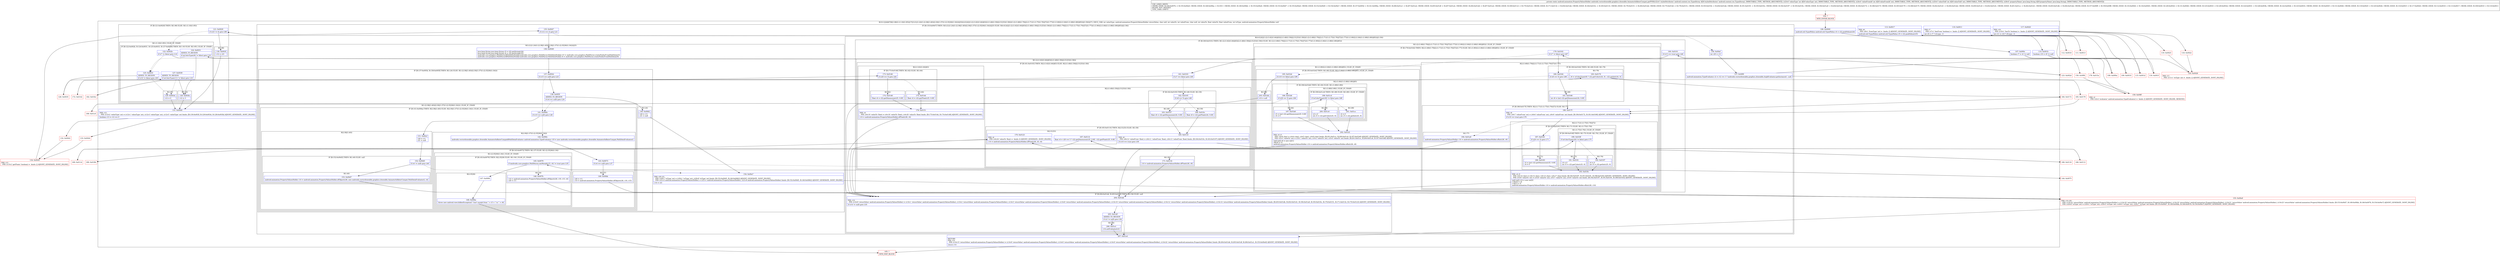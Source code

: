 digraph "CFG forandroidx.vectordrawable.graphics.drawable.AnimatorInflaterCompat.getPVH(Landroid\/content\/res\/TypedArray;IIILjava\/lang\/String;)Landroid\/animation\/PropertyValuesHolder;" {
subgraph cluster_Region_1474568400 {
label = "R(10:1|2|4|6|7|9|(1:96)(1:(1:16)(1:95))|17|(3:21|(1:24)(1:(2:38|(1:40))(2:30|(1:37)(1:(2:35|36)(1:34))))|25)(4:41|42|(1:(2:(1:62)(1:64)|63)(2:(1:48)(1:59)|(2:51|53)(1:58)))(1:(2:(1:68)(1:79)|(2:(1:71)(1:(1:75)(1:76))|72)(1:77))(1:(1:90)(2:(1:84)(1:(1:88)(1:89))|85)))|(1:56))|27) | DECL_VAR: int valueType, android.animation.PropertyValuesHolder returnValue, char null, int valueTo, int valueFrom, char null, int valueTo, float valueTo, float valueFrom, int toType, android.animation.PropertyValuesHolder null\l";
node [shape=record,color=blue];
Node_106 [shape=record,label="{106\:\ 0x0000|android.util.TypedValue android.util.TypedValue r4 = r22.peekValue(r24)\l}"];
Node_107 [shape=record,label="{107\:\ 0x000c|boolean r7 = r4 != null\l}"];
Node_110 [shape=record,label="{110\:\ 0x0011|PHI: r7 \l  PHI: (r7v1 'hasFrom' boolean) =  binds: [] A[DONT_GENERATE, DONT_INLINE]\l|int r8 = r7 ? r4.type : 0\l}"];
Node_113 [shape=record,label="{113\:\ 0x0017|PHI: r8 \l  PHI: (r8v1 'fromType' int) =  binds: [] A[DONT_GENERATE, DONT_INLINE]\l|android.util.TypedValue android.util.TypedValue r9 = r22.peekValue(r25)\l}"];
Node_114 [shape=record,label="{114\:\ 0x001b|boolean r10 = r9 != null\l}"];
Node_117 [shape=record,label="{117\:\ 0x0020|PHI: r10 \l  PHI: (r10v1 'hasTo' boolean) =  binds: [] A[DONT_GENERATE, DONT_INLINE]\l|int r11 = r10 ? r9.type : 0\l}"];
subgraph cluster_IfRegion_714401045 {
label = "IF [B:121:0x0029] THEN: R(1:96) ELSE: R(1:(1:16)(1:95))";
node [shape=record,color=blue];
Node_121 [shape=record,label="{121\:\ 0x0029|if (r23 != 4) goto L96\l}"];
subgraph cluster_Region_1377565869 {
label = "R(1:96)";
node [shape=record,color=blue];
Node_130 [shape=record,label="{130\:\ 0x003f|r12 = r23\l}"];
}
subgraph cluster_Region_2013225312 {
label = "R(1:(1:16)(1:95)) | ELSE_IF_CHAIN\l";
node [shape=record,color=blue];
subgraph cluster_IfRegion_1691778160 {
label = "IF [B:122:0x002b, B:124:0x0031, B:125:0x0033, B:127:0x0039] THEN: R(1:16) ELSE: R(1:95) | ELSE_IF_CHAIN\l";
node [shape=record,color=blue];
Node_122 [shape=record,label="{122\:\ 0x002b|if (r7 != false) goto L14\l}"];
Node_124 [shape=record,label="{124\:\ 0x0031|ADDED_TO_REGION\l|if (isColorType(r8) != false) goto L16\l}"];
Node_125 [shape=record,label="{125\:\ 0x0033|ADDED_TO_REGION\l|if (r10 != false) goto L93\l}"];
Node_127 [shape=record,label="{127\:\ 0x0039|ADDED_TO_REGION\l|if (isColorType(r11) != false) goto L16\l}"];
subgraph cluster_Region_1953946554 {
label = "R(1:16)";
node [shape=record,color=blue];
Node_128 [shape=record,label="{128\:\ 0x003b|r12 = 3\l}"];
}
subgraph cluster_Region_1234769804 {
label = "R(1:95)";
node [shape=record,color=blue];
Node_129 [shape=record,label="{129\:\ 0x003d|r12 = 0\l}"];
}
}
}
}
Node_131 [shape=record,label="{131\:\ 0x0040|PHI: r12 \l  PHI: (r12v2 'valueType' int) = (r12v1 'valueType' int), (r12v3 'valueType' int), (r12v5 'valueType' int) binds: [B:130:0x003f, B:129:0x003d, B:128:0x003b] A[DONT_GENERATE, DONT_INLINE]\l|boolean r13 = r12 == 0\l}"];
subgraph cluster_IfRegion_1568145992 {
label = "IF [B:135:0x0047] THEN: R(3:21|(1:24)(1:(2:38|(1:40))(2:30|(1:37)(1:(2:35|36)(1:34))))|25) ELSE: R(4:41|42|(1:(2:(1:62)(1:64)|63)(2:(1:48)(1:59)|(2:51|53)(1:58)))(1:(2:(1:68)(1:79)|(2:(1:71)(1:(1:75)(1:76))|72)(1:77))(1:(1:90)(2:(1:84)(1:(1:88)(1:89))|85)))|(1:56))";
node [shape=record,color=blue];
Node_135 [shape=record,label="{135\:\ 0x0047|if (r12 == 2) goto L21\l}"];
subgraph cluster_Region_1953899147 {
label = "R(3:21|(1:24)(1:(2:38|(1:40))(2:30|(1:37)(1:(2:35|36)(1:34))))|25)";
node [shape=record,color=blue];
Node_136 [shape=record,label="{136\:\ 0x0049|java.lang.String java.lang.String r5 = r22.getString(r24)\ljava.lang.String java.lang.String r6 = r22.getString(r25)\landroidx.core.graphics.PathParser$PathDataNode[] androidx.core.graphics.PathParser.PathDataNode[] r15 = androidx.core.graphics.PathParser.createNodesFromPathData(r5)\landroidx.core.graphics.PathParser$PathDataNode[] androidx.core.graphics.PathParser.PathDataNode[] r4 = androidx.core.graphics.PathParser.createNodesFromPathData(r6)\l}"];
subgraph cluster_IfRegion_13510806 {
label = "IF [B:137:0x005d, B:138:0x005f] THEN: R(1:24) ELSE: R(1:(2:38|(1:40))(2:30|(1:37)(1:(2:35|36)(1:34))))";
node [shape=record,color=blue];
Node_137 [shape=record,label="{137\:\ 0x005d|if (r15 == null) goto L23\l}"];
Node_138 [shape=record,label="{138\:\ 0x005f|ADDED_TO_REGION\l|if (r4 == null) goto L24\l}"];
subgraph cluster_Region_612120050 {
label = "R(1:24)";
node [shape=record,color=blue];
Node_140 [shape=record,label="{140\:\ 0x0062|r20 = r11\lr21 = null\l}"];
}
subgraph cluster_Region_2107437169 {
label = "R(1:(2:38|(1:40))(2:30|(1:37)(1:(2:35|36)(1:34)))) | ELSE_IF_CHAIN\l";
node [shape=record,color=blue];
subgraph cluster_IfRegion_316611119 {
label = "IF [B:141:0x006a] THEN: R(2:38|(1:40)) ELSE: R(2:30|(1:37)(1:(2:35|36)(1:34))) | ELSE_IF_CHAIN\l";
node [shape=record,color=blue];
Node_141 [shape=record,label="{141\:\ 0x006a|if (r15 == null) goto L38\l}"];
subgraph cluster_Region_268056802 {
label = "R(2:38|(1:40))";
node [shape=record,color=blue];
Node_151 [shape=record,label="{151\:\ 0x00cf|r20 = r11\lr21 = null\l}"];
subgraph cluster_IfRegion_1743166935 {
label = "IF [B:152:0x00d5] THEN: R(1:40) ELSE: null";
node [shape=record,color=blue];
Node_152 [shape=record,label="{152\:\ 0x00d5|if (r4 != null) goto L40\l}"];
subgraph cluster_Region_639110181 {
label = "R(1:40)";
node [shape=record,color=blue];
Node_153 [shape=record,label="{153\:\ 0x00d7|android.animation.PropertyValuesHolder r14 = android.animation.PropertyValuesHolder.ofObject(r26, new androidx.vectordrawable.graphics.drawable.AnimatorInflaterCompat.PathDataEvaluator(), r4)\l}"];
}
}
}
subgraph cluster_Region_2096754091 {
label = "R(2:30|(1:37)(1:(2:35|36)(1:34)))";
node [shape=record,color=blue];
Node_142 [shape=record,label="{142\:\ 0x006c|androidx.vectordrawable.graphics.drawable.AnimatorInflaterCompat$PathDataEvaluator android.animation.TypeEvaluator r19 = new androidx.vectordrawable.graphics.drawable.AnimatorInflaterCompat.PathDataEvaluator()\l}"];
subgraph cluster_IfRegion_371032869 {
label = "IF [B:143:0x0073] THEN: R(1:37) ELSE: R(1:(2:35|36)(1:34))";
node [shape=record,color=blue];
Node_143 [shape=record,label="{143\:\ 0x0073|if (r4 == null) goto L37\l}"];
subgraph cluster_Region_1381578762 {
label = "R(1:37)";
node [shape=record,color=blue];
Node_149 [shape=record,label="{149\:\ 0x00bb|r20 = r11\lr14 = android.animation.PropertyValuesHolder.ofObject(r26, r19, r15)\l}"];
}
subgraph cluster_Region_1882005146 {
label = "R(1:(2:35|36)(1:34)) | ELSE_IF_CHAIN\l";
node [shape=record,color=blue];
subgraph cluster_IfRegion_814737581 {
label = "IF [B:145:0x0079] THEN: R(2:35|36) ELSE: R(1:34) | ELSE_IF_CHAIN\l";
node [shape=record,color=blue];
Node_145 [shape=record,label="{145\:\ 0x0079|if (androidx.core.graphics.PathParser.canMorph(r15, r4) != true) goto L35\l}"];
subgraph cluster_Region_1288924598 {
label = "R(2:35|36)";
node [shape=record,color=blue];
Node_147 [shape=record,label="{147\:\ 0x0094}"];
Node_148 [shape=record,label="{148\:\ 0x00ba|throw new android.view.InflateException(\" Can't morph from \" + r5 + \" to \" + r6)\l}"];
}
subgraph cluster_Region_1240373122 {
label = "R(1:34)";
node [shape=record,color=blue];
Node_146 [shape=record,label="{146\:\ 0x007b|r14 = android.animation.PropertyValuesHolder.ofObject(r26, r19, r15, r4)\lr20 = r11\l}"];
}
}
}
}
}
}
}
}
Node_154 [shape=record,label="{154\:\ 0x00e7|PHI: r20 r21 \l  PHI: (r20v7 'toType' int) = (r20v1 'toType' int), (r20v8 'toType' int) binds: [B:152:0x00d5, B:140:0x0062] A[DONT_GENERATE, DONT_INLINE]\l  PHI: (r21v5 android.animation.PropertyValuesHolder) = (r21v1 android.animation.PropertyValuesHolder), (r21v6 android.animation.PropertyValuesHolder) binds: [B:152:0x00d5, B:140:0x0062] A[DONT_GENERATE, DONT_INLINE]\l|r14 = r21\l}"];
}
subgraph cluster_Region_209254632 {
label = "R(4:41|42|(1:(2:(1:62)(1:64)|63)(2:(1:48)(1:59)|(2:51|53)(1:58)))(1:(2:(1:68)(1:79)|(2:(1:71)(1:(1:75)(1:76))|72)(1:77))(1:(1:90)(2:(1:84)(1:(1:88)(1:89))|85)))|(1:56))";
node [shape=record,color=blue];
Node_156 [shape=record,label="{156\:\ 0x00ef|int r20 = r11\l}"];
Node_157 [shape=record,label="{157\:\ 0x00f9|android.animation.TypeEvaluator r2 = r12 == 3 ? androidx.vectordrawable.graphics.drawable.ArgbEvaluator.getInstance() : null\l}"];
subgraph cluster_IfRegion_1065538148 {
label = "IF [B:160:0x0101] THEN: R(1:(2:(1:62)(1:64)|63)(2:(1:48)(1:59)|(2:51|53)(1:58))) ELSE: R(1:(2:(1:68)(1:79)|(2:(1:71)(1:(1:75)(1:76))|72)(1:77))(1:(1:90)(2:(1:84)(1:(1:88)(1:89))|85)))";
node [shape=record,color=blue];
Node_160 [shape=record,label="{160\:\ 0x0101|if (r13 == true) goto L46\l}"];
subgraph cluster_Region_2094372254 {
label = "R(1:(2:(1:62)(1:64)|63)(2:(1:48)(1:59)|(2:51|53)(1:58)))";
node [shape=record,color=blue];
subgraph cluster_IfRegion_1889324255 {
label = "IF [B:161:0x0103] THEN: R(2:(1:62)(1:64)|63) ELSE: R(2:(1:48)(1:59)|(2:51|53)(1:58))";
node [shape=record,color=blue];
Node_161 [shape=record,label="{161\:\ 0x0103|if (r7 == false) goto L60\l}"];
subgraph cluster_Region_1988685733 {
label = "R(2:(1:62)(1:64)|63)";
node [shape=record,color=blue];
subgraph cluster_IfRegion_846315437 {
label = "IF [B:173:0x0146] THEN: R(1:62) ELSE: R(1:64)";
node [shape=record,color=blue];
Node_173 [shape=record,label="{173\:\ 0x0146|if (r20 == 5) goto L62\l}"];
subgraph cluster_Region_763110823 {
label = "R(1:62)";
node [shape=record,color=blue];
Node_174 [shape=record,label="{174\:\ 0x0148|float r4 = r22.getDimension(r25, 0.0f)\l}"];
}
subgraph cluster_Region_683413617 {
label = "R(1:64)";
node [shape=record,color=blue];
Node_175 [shape=record,label="{175\:\ 0x014d|float r4 = r22.getFloat(r25, 0.0f)\l}"];
}
}
Node_176 [shape=record,label="{176\:\ 0x0151|PHI: r4 \l  PHI: (r4v19 'valueTo' float) = (r4v18 'valueTo' float), (r4v20 'valueTo' float) binds: [B:175:0x014d, B:174:0x0148] A[DONT_GENERATE, DONT_INLINE]\l|r14 = android.animation.PropertyValuesHolder.ofFloat(r26, r4)\l}"];
}
subgraph cluster_Region_1638048270 {
label = "R(2:(1:48)(1:59)|(2:51|53)(1:58))";
node [shape=record,color=blue];
subgraph cluster_IfRegion_1105934293 {
label = "IF [B:162:0x0105] THEN: R(1:48) ELSE: R(1:59)";
node [shape=record,color=blue];
Node_162 [shape=record,label="{162\:\ 0x0105|if (r8 == 5) goto L48\l}"];
subgraph cluster_Region_69524187 {
label = "R(1:48)";
node [shape=record,color=blue];
Node_163 [shape=record,label="{163\:\ 0x0107|float r6 = r22.getDimension(r24, 0.0f)\l}"];
}
subgraph cluster_Region_1875884433 {
label = "R(1:59)";
node [shape=record,color=blue];
Node_164 [shape=record,label="{164\:\ 0x010c|float r6 = r22.getFloat(r24, 0.0f)\l}"];
}
}
subgraph cluster_IfRegion_1288498219 {
label = "IF [B:165:0x0110] THEN: R(2:51|53) ELSE: R(1:58)";
node [shape=record,color=blue];
Node_165 [shape=record,label="{165\:\ 0x0110|PHI: r6 \l  PHI: (r6v12 'valueFrom' float) = (r6v11 'valueFrom' float), (r6v13 'valueFrom' float) binds: [B:164:0x010c, B:163:0x0107] A[DONT_GENERATE, DONT_INLINE]\l|if (r10 == true) goto L50\l}"];
subgraph cluster_Region_861268760 {
label = "R(2:51|53)";
node [shape=record,color=blue];
Node_167 [shape=record,label="{167\:\ 0x0114|float r4 = r20 == 5 ? r22.getDimension(r25, 0.0f) : r22.getFloat(r25, 0.0f)\l}"];
Node_170 [shape=record,label="{170\:\ 0x0123|PHI: r4 \l  PHI: (r4v24 'valueTo' float) =  binds: [] A[DONT_GENERATE, DONT_INLINE]\l|r14 = android.animation.PropertyValuesHolder.ofFloat(r26, r6, r4)\l}"];
}
subgraph cluster_Region_261087521 {
label = "R(1:58)";
node [shape=record,color=blue];
Node_171 [shape=record,label="{171\:\ 0x0132|r14 = android.animation.PropertyValuesHolder.ofFloat(r26, r6)\l}"];
}
}
}
}
}
subgraph cluster_Region_2074597683 {
label = "R(1:(2:(1:68)(1:79)|(2:(1:71)(1:(1:75)(1:76))|72)(1:77))(1:(1:90)(2:(1:84)(1:(1:88)(1:89))|85))) | ELSE_IF_CHAIN\l";
node [shape=record,color=blue];
subgraph cluster_IfRegion_931099466 {
label = "IF [B:179:0x0162] THEN: R(2:(1:68)(1:79)|(2:(1:71)(1:(1:75)(1:76))|72)(1:77)) ELSE: R(1:(1:90)(2:(1:84)(1:(1:88)(1:89))|85)) | ELSE_IF_CHAIN\l";
node [shape=record,color=blue];
Node_179 [shape=record,label="{179\:\ 0x0162|if (r7 != false) goto L67\l}"];
subgraph cluster_Region_1676071187 {
label = "R(2:(1:68)(1:79)|(2:(1:71)(1:(1:75)(1:76))|72)(1:77))";
node [shape=record,color=blue];
subgraph cluster_IfRegion_378140260 {
label = "IF [B:180:0x0164] THEN: R(1:68) ELSE: R(1:79)";
node [shape=record,color=blue];
Node_180 [shape=record,label="{180\:\ 0x0164|if (r8 == 5) goto L68\l}"];
subgraph cluster_Region_377237546 {
label = "R(1:68)";
node [shape=record,color=blue];
Node_181 [shape=record,label="{181\:\ 0x0166|int r6 = (int) r22.getDimension(r24, 0.0f)\l}"];
}
subgraph cluster_Region_15022686 {
label = "R(1:79)";
node [shape=record,color=blue];
Node_183 [shape=record,label="{183\:\ 0x0170|r6 = isColorType(r8) ? r22.getColor(r24, 0) : r22.getInt(r24, 0)\l}"];
}
}
subgraph cluster_IfRegion_1417752568 {
label = "IF [B:186:0x017f] THEN: R(2:(1:71)(1:(1:75)(1:76))|72) ELSE: R(1:77)";
node [shape=record,color=blue];
Node_186 [shape=record,label="{186\:\ 0x017f|PHI: r6 \l  PHI: (r6v7 'valueFrom' int) = (r6v6 'valueFrom' int), (r6v9 'valueFrom' int) binds: [B:184:0x0172, B:181:0x0166] A[DONT_GENERATE, DONT_INLINE]\l|if (r10 == true) goto L70\l}"];
subgraph cluster_Region_684678763 {
label = "R(2:(1:71)(1:(1:75)(1:76))|72)";
node [shape=record,color=blue];
subgraph cluster_IfRegion_1899777475 {
label = "IF [B:187:0x0181] THEN: R(1:71) ELSE: R(1:(1:75)(1:76))";
node [shape=record,color=blue];
Node_187 [shape=record,label="{187\:\ 0x0181|if (r20 == 5) goto L71\l}"];
subgraph cluster_Region_1597408989 {
label = "R(1:71)";
node [shape=record,color=blue];
Node_188 [shape=record,label="{188\:\ 0x0183|r5 = (int) r22.getDimension(r25, 0.0f)\lr4 = 0\l}"];
}
subgraph cluster_Region_869253524 {
label = "R(1:(1:75)(1:76)) | ELSE_IF_CHAIN\l";
node [shape=record,color=blue];
subgraph cluster_IfRegion_1476702322 {
label = "IF [B:190:0x018f] THEN: R(1:75) ELSE: R(1:76) | ELSE_IF_CHAIN\l";
node [shape=record,color=blue];
Node_190 [shape=record,label="{190\:\ 0x018f|if (isColorType(r20) != false) goto L75\l}"];
subgraph cluster_Region_1441984609 {
label = "R(1:75)";
node [shape=record,color=blue];
Node_191 [shape=record,label="{191\:\ 0x0191|r4 = 0\lint r5 = r22.getColor(r25, 0)\l}"];
}
subgraph cluster_Region_1139332532 {
label = "R(1:76)";
node [shape=record,color=blue];
Node_192 [shape=record,label="{192\:\ 0x0197|r4 = 0\lint r5 = r22.getInt(r25, 0)\l}"];
}
}
}
}
Node_193 [shape=record,label="{193\:\ 0x019c|PHI: r4 r5 \l  PHI: (r4v14 char) = (r4v12 char), (r4v13 char), (r4v17 char) binds: [B:192:0x0197, B:191:0x0191, B:188:0x0183] A[DONT_GENERATE, DONT_INLINE]\l  PHI: (r5v8 'valueTo' int) = (r5v6 'valueTo' int), (r5v7 'valueTo' int), (r5v9 'valueTo' int) binds: [B:192:0x0197, B:191:0x0191, B:188:0x0183] A[DONT_GENERATE, DONT_INLINE]\l|int[] int[] r14 = new int[2]\lr14[r4] = r6\lr14[1] = r5\landroid.animation.PropertyValuesHolder r14 = android.animation.PropertyValuesHolder.ofInt(r26, r14)\l}"];
}
subgraph cluster_Region_1450175015 {
label = "R(1:77)";
node [shape=record,color=blue];
Node_194 [shape=record,label="{194\:\ 0x01a9|android.animation.PropertyValuesHolder r14 = android.animation.PropertyValuesHolder.ofInt(r26, r6)\l}"];
}
}
}
subgraph cluster_Region_1200203569 {
label = "R(1:(1:90)(2:(1:84)(1:(1:88)(1:89))|85)) | ELSE_IF_CHAIN\l";
node [shape=record,color=blue];
subgraph cluster_IfRegion_232966618 {
label = "IF [B:195:0x01b4] THEN: R(1:90) ELSE: R(2:(1:84)(1:(1:88)(1:89))|85) | ELSE_IF_CHAIN\l";
node [shape=record,color=blue];
Node_195 [shape=record,label="{195\:\ 0x01b4|if (r10 == false) goto L90\l}"];
subgraph cluster_Region_1307737466 {
label = "R(1:90)";
node [shape=record,color=blue];
Node_203 [shape=record,label="{203\:\ 0x01db|r14 = null\l}"];
}
subgraph cluster_Region_5187115 {
label = "R(2:(1:84)(1:(1:88)(1:89))|85)";
node [shape=record,color=blue];
subgraph cluster_IfRegion_1731719176 {
label = "IF [B:196:0x01b6] THEN: R(1:84) ELSE: R(1:(1:88)(1:89))";
node [shape=record,color=blue];
Node_196 [shape=record,label="{196\:\ 0x01b6|if (r20 == 5) goto L84\l}"];
subgraph cluster_Region_1398485680 {
label = "R(1:84)";
node [shape=record,color=blue];
Node_197 [shape=record,label="{197\:\ 0x01b8|r5 = (int) r22.getDimension(r25, 0.0f)\lr4 = 0\l}"];
}
subgraph cluster_Region_35819698 {
label = "R(1:(1:88)(1:89)) | ELSE_IF_CHAIN\l";
node [shape=record,color=blue];
subgraph cluster_IfRegion_2074532573 {
label = "IF [B:199:0x01c4] THEN: R(1:88) ELSE: R(1:89) | ELSE_IF_CHAIN\l";
node [shape=record,color=blue];
Node_199 [shape=record,label="{199\:\ 0x01c4|if (isColorType(r20) != false) goto L88\l}"];
subgraph cluster_Region_893679897 {
label = "R(1:88)";
node [shape=record,color=blue];
Node_200 [shape=record,label="{200\:\ 0x01c6|r4 = 0\lint r5 = r22.getColor(r25, 0)\l}"];
}
subgraph cluster_Region_1169296999 {
label = "R(1:89)";
node [shape=record,color=blue];
Node_201 [shape=record,label="{201\:\ 0x01cc|r4 = 0\lint r5 = r22.getInt(r25, 0)\l}"];
}
}
}
}
Node_202 [shape=record,label="{202\:\ 0x01d1|PHI: r4 r5 \l  PHI: (r4v6 char) = (r4v4 char), (r4v5 char), (r4v9 char) binds: [B:201:0x01cc, B:200:0x01c6, B:197:0x01b8] A[DONT_GENERATE, DONT_INLINE]\l  PHI: (r5v3 'valueTo' int) = (r5v1 'valueTo' int), (r5v2 'valueTo' int), (r5v4 'valueTo' int) binds: [B:201:0x01cc, B:200:0x01c6, B:197:0x01b8] A[DONT_GENERATE, DONT_INLINE]\l|int[] int[] r6 = new int[1]\lr6[r4] = r5\landroid.animation.PropertyValuesHolder r14 = android.animation.PropertyValuesHolder.ofInt(r26, r6)\l}"];
}
}
}
}
}
}
subgraph cluster_IfRegion_1760019007 {
label = "IF [B:204:0x01dd, B:205:0x01df] THEN: R(1:56) ELSE: null";
node [shape=record,color=blue];
Node_204 [shape=record,label="{204\:\ 0x01dd|PHI: r14 \l  PHI: (r14v9 'returnValue' android.animation.PropertyValuesHolder) = (r14v1 'returnValue' android.animation.PropertyValuesHolder), (r14v2 'returnValue' android.animation.PropertyValuesHolder), (r14v5 'returnValue' android.animation.PropertyValuesHolder), (r14v8 'returnValue' android.animation.PropertyValuesHolder), (r14v10 'returnValue' android.animation.PropertyValuesHolder), (r14v12 'returnValue' android.animation.PropertyValuesHolder), (r14v14 'returnValue' android.animation.PropertyValuesHolder) binds: [B:203:0x01db, B:202:0x01d1, B:194:0x01a9, B:193:0x019c, B:176:0x0151, B:171:0x0132, B:170:0x0123] A[DONT_GENERATE, DONT_INLINE]\l|if (r14 != null) goto L55\l}"];
Node_205 [shape=record,label="{205\:\ 0x01df|ADDED_TO_REGION\l|if (r2 != null) goto L56\l}"];
subgraph cluster_Region_362641521 {
label = "R(1:56)";
node [shape=record,color=blue];
Node_206 [shape=record,label="{206\:\ 0x01e1|r14.setEvaluator(r2)\l}"];
}
}
}
}
Node_207 [shape=record,label="{207\:\ 0x01e4|RETURN\lPHI: r14 \l  PHI: (r14v15 'returnValue' android.animation.PropertyValuesHolder) = (r14v9 'returnValue' android.animation.PropertyValuesHolder), (r14v9 'returnValue' android.animation.PropertyValuesHolder), (r14v9 'returnValue' android.animation.PropertyValuesHolder), (r14v22 'returnValue' android.animation.PropertyValuesHolder) binds: [B:204:0x01dd, B:205:0x01df, B:206:0x01e1, B:155:0x00e9] A[DONT_GENERATE, DONT_INLINE]\l|return r14\l}"];
}
Node_104 [shape=record,color=red,label="{104\:\ ?|MTH_ENTER_BLOCK\l}"];
Node_108 [shape=record,color=red,label="{108\:\ 0x000e}"];
Node_111 [shape=record,color=red,label="{111\:\ 0x0013}"];
Node_115 [shape=record,color=red,label="{115\:\ 0x001d}"];
Node_118 [shape=record,color=red,label="{118\:\ 0x0022}"];
Node_120 [shape=record,color=red,label="{120\:\ 0x0026|PHI: r11 \l  PHI: (r11v1 'toType' int) =  binds: [] A[DONT_GENERATE, DONT_INLINE]\l}"];
Node_123 [shape=record,color=red,label="{123\:\ 0x002d}"];
Node_132 [shape=record,color=red,label="{132\:\ 0x0042}"];
Node_134 [shape=record,color=red,label="{134\:\ 0x0045|PHI: r13 \l  PHI: (r13v2 'getFloats' boolean) =  binds: [] A[DONT_GENERATE, DONT_INLINE]\l}"];
Node_155 [shape=record,color=red,label="{155\:\ 0x00e9|PHI: r14 r20 \l  PHI: (r14v22 'returnValue' android.animation.PropertyValuesHolder) = (r14v16 'returnValue' android.animation.PropertyValuesHolder), (r14v18 'returnValue' android.animation.PropertyValuesHolder), (r14v21 'returnValue' android.animation.PropertyValuesHolder), (r14v23 'returnValue' android.animation.PropertyValuesHolder) binds: [B:153:0x00d7, B:149:0x00bb, B:146:0x007b, B:154:0x00e7] A[DONT_GENERATE, DONT_INLINE]\l  PHI: (r20v6 'toType' int) = (r20v1 'toType' int), (r20v3 'toType' int), (r20v5 'toType' int), (r20v7 'toType' int) binds: [B:153:0x00d7, B:149:0x00bb, B:146:0x007b, B:154:0x00e7] A[DONT_GENERATE, DONT_INLINE]\l}"];
Node_105 [shape=record,color=red,label="{105\:\ ?|MTH_EXIT_BLOCK\l}"];
Node_144 [shape=record,color=red,label="{144\:\ 0x0075}"];
Node_158 [shape=record,color=red,label="{158\:\ 0x00fb}"];
Node_159 [shape=record,color=red,label="{159\:\ 0x00ff|PHI: r2 \l  PHI: (r2v2 'evaluator' android.animation.TypeEvaluator) =  binds: [] A[DONT_GENERATE, DONT_INLINE, REMOVE]\l}"];
Node_166 [shape=record,color=red,label="{166\:\ 0x0112}"];
Node_168 [shape=record,color=red,label="{168\:\ 0x0116}"];
Node_169 [shape=record,color=red,label="{169\:\ 0x011d}"];
Node_172 [shape=record,color=red,label="{172\:\ 0x0142}"];
Node_178 [shape=record,color=red,label="{178\:\ 0x015e}"];
Node_189 [shape=record,color=red,label="{189\:\ 0x018b}"];
Node_182 [shape=record,color=red,label="{182\:\ 0x016c}"];
Node_184 [shape=record,color=red,label="{184\:\ 0x0172}"];
Node_185 [shape=record,color=red,label="{185\:\ 0x0179}"];
Node_198 [shape=record,color=red,label="{198\:\ 0x01c0}"];
Node_133 [shape=record,color=red,label="{133\:\ 0x0044}"];
Node_126 [shape=record,color=red,label="{126\:\ 0x0035}"];
Node_119 [shape=record,color=red,label="{119\:\ 0x0025}"];
Node_116 [shape=record,color=red,label="{116\:\ 0x001f}"];
Node_112 [shape=record,color=red,label="{112\:\ 0x0016}"];
Node_109 [shape=record,color=red,label="{109\:\ 0x0010}"];
MethodNode[shape=record,label="{private static android.animation.PropertyValuesHolder androidx.vectordrawable.graphics.drawable.AnimatorInflaterCompat.getPVH((r22v0 'styledAttributes' android.content.res.TypedArray A[D('styledAttributes' android.content.res.TypedArray), IMMUTABLE_TYPE, METHOD_ARGUMENT]), (r23v0 'valueType' int A[D('valueType' int), IMMUTABLE_TYPE, METHOD_ARGUMENT]), (r24v0 'valueFromId' int A[D('valueFromId' int), IMMUTABLE_TYPE, METHOD_ARGUMENT]), (r25v0 'valueToId' int A[D('valueToId' int), IMMUTABLE_TYPE, METHOD_ARGUMENT]), (r26v0 'propertyName' java.lang.String A[D('propertyName' java.lang.String), IMMUTABLE_TYPE, METHOD_ARGUMENT]))  | USE_LINES_HINTS\lCROSS_EDGE: B:146:0x007b \-\> B:155:0x00e9, CROSS_EDGE: B:148:0x00ba \-\> B:105:?, CROSS_EDGE: B:149:0x00bb \-\> B:155:0x00e9, CROSS_EDGE: B:153:0x00d7 \-\> B:155:0x00e9, CROSS_EDGE: B:152:0x00d5 \-\> B:154:0x00e7, CROSS_EDGE: B:137:0x005d \-\> B:141:0x006a, CROSS_EDGE: B:206:0x01e1 \-\> B:207:0x01e4, CROSS_EDGE: B:205:0x01df \-\> B:207:0x01e4, CROSS_EDGE: B:204:0x01dd \-\> B:207:0x01e4, CROSS_EDGE: B:169:0x011d \-\> B:170:0x0123, CROSS_EDGE: B:171:0x0132 \-\> B:204:0x01dd, CROSS_EDGE: B:164:0x010c \-\> B:165:0x0110, CROSS_EDGE: B:176:0x0151 \-\> B:204:0x01dd, CROSS_EDGE: B:175:0x014d \-\> B:176:0x0151, CROSS_EDGE: B:193:0x019c \-\> B:204:0x01dd, CROSS_EDGE: B:191:0x0191 \-\> B:193:0x019c, CROSS_EDGE: B:192:0x0197 \-\> B:193:0x019c, CROSS_EDGE: B:194:0x01a9 \-\> B:204:0x01dd, CROSS_EDGE: B:184:0x0172 \-\> B:186:0x017f, CROSS_EDGE: B:185:0x0179 \-\> B:186:0x017f, CROSS_EDGE: B:202:0x01d1 \-\> B:204:0x01dd, CROSS_EDGE: B:200:0x01c6 \-\> B:202:0x01d1, CROSS_EDGE: B:201:0x01cc \-\> B:202:0x01d1, CROSS_EDGE: B:203:0x01db \-\> B:204:0x01dd, CROSS_EDGE: B:157:0x00f9 \-\> B:159:0x00ff, CROSS_EDGE: B:133:0x0044 \-\> B:134:0x0045, CROSS_EDGE: B:129:0x003d \-\> B:131:0x0040, CROSS_EDGE: B:125:0x0033 \-\> B:129:0x003d, CROSS_EDGE: B:124:0x0031 \-\> B:128:0x003b, CROSS_EDGE: B:122:0x002b \-\> B:125:0x0033, CROSS_EDGE: B:130:0x003f \-\> B:131:0x0040, CROSS_EDGE: B:119:0x0025 \-\> B:120:0x0026, CROSS_EDGE: B:116:0x001f \-\> B:117:0x0020, CROSS_EDGE: B:112:0x0016 \-\> B:113:0x0017, CROSS_EDGE: B:109:0x0010 \-\> B:110:0x0011\lINLINE_NOT_NEEDED\lTYPE_VARS: EMPTY\l}"];
MethodNode -> Node_104;Node_106 -> Node_107;
Node_107 -> Node_108;
Node_107 -> Node_109;
Node_110 -> Node_111;
Node_110 -> Node_112;
Node_113 -> Node_114;
Node_114 -> Node_115;
Node_114 -> Node_116;
Node_117 -> Node_118;
Node_117 -> Node_119;
Node_121 -> Node_122[style=dashed];
Node_121 -> Node_130;
Node_130 -> Node_131;
Node_122 -> Node_123;
Node_122 -> Node_125[style=dashed];
Node_124 -> Node_125[style=dashed];
Node_124 -> Node_128;
Node_125 -> Node_126;
Node_125 -> Node_129[style=dashed];
Node_127 -> Node_128;
Node_127 -> Node_129[style=dashed];
Node_128 -> Node_131;
Node_129 -> Node_131;
Node_131 -> Node_132;
Node_131 -> Node_133;
Node_135 -> Node_136;
Node_135 -> Node_156[style=dashed];
Node_136 -> Node_137;
Node_137 -> Node_138;
Node_137 -> Node_141[style=dashed];
Node_138 -> Node_140;
Node_138 -> Node_141[style=dashed];
Node_140 -> Node_154;
Node_141 -> Node_142[style=dashed];
Node_141 -> Node_151;
Node_151 -> Node_152;
Node_152 -> Node_153;
Node_152 -> Node_154[style=dashed];
Node_153 -> Node_155;
Node_142 -> Node_143;
Node_143 -> Node_144[style=dashed];
Node_143 -> Node_149;
Node_149 -> Node_155;
Node_145 -> Node_146[style=dashed];
Node_145 -> Node_147;
Node_147 -> Node_148;
Node_148 -> Node_105;
Node_146 -> Node_155;
Node_154 -> Node_155;
Node_156 -> Node_157;
Node_157 -> Node_158;
Node_157 -> Node_159;
Node_160 -> Node_161;
Node_160 -> Node_178[style=dashed];
Node_161 -> Node_162[style=dashed];
Node_161 -> Node_172;
Node_173 -> Node_174;
Node_173 -> Node_175[style=dashed];
Node_174 -> Node_176;
Node_175 -> Node_176;
Node_176 -> Node_204;
Node_162 -> Node_163;
Node_162 -> Node_164[style=dashed];
Node_163 -> Node_165;
Node_164 -> Node_165;
Node_165 -> Node_166;
Node_165 -> Node_171[style=dashed];
Node_167 -> Node_168;
Node_167 -> Node_169;
Node_170 -> Node_204;
Node_171 -> Node_204;
Node_179 -> Node_180;
Node_179 -> Node_195[style=dashed];
Node_180 -> Node_181;
Node_180 -> Node_182[style=dashed];
Node_181 -> Node_186;
Node_183 -> Node_184;
Node_183 -> Node_185;
Node_186 -> Node_187;
Node_186 -> Node_194[style=dashed];
Node_187 -> Node_188;
Node_187 -> Node_189[style=dashed];
Node_188 -> Node_193;
Node_190 -> Node_191;
Node_190 -> Node_192[style=dashed];
Node_191 -> Node_193;
Node_192 -> Node_193;
Node_193 -> Node_204;
Node_194 -> Node_204;
Node_195 -> Node_196[style=dashed];
Node_195 -> Node_203;
Node_203 -> Node_204;
Node_196 -> Node_197;
Node_196 -> Node_198[style=dashed];
Node_197 -> Node_202;
Node_199 -> Node_200;
Node_199 -> Node_201[style=dashed];
Node_200 -> Node_202;
Node_201 -> Node_202;
Node_202 -> Node_204;
Node_204 -> Node_205;
Node_204 -> Node_207[style=dashed];
Node_205 -> Node_206;
Node_205 -> Node_207[style=dashed];
Node_206 -> Node_207;
Node_207 -> Node_105;
Node_104 -> Node_106;
Node_108 -> Node_110;
Node_111 -> Node_113;
Node_115 -> Node_117;
Node_118 -> Node_120;
Node_120 -> Node_121;
Node_123 -> Node_124;
Node_132 -> Node_134;
Node_134 -> Node_135;
Node_155 -> Node_207;
Node_144 -> Node_145;
Node_158 -> Node_159;
Node_159 -> Node_160;
Node_166 -> Node_167;
Node_168 -> Node_170;
Node_169 -> Node_170;
Node_172 -> Node_173;
Node_178 -> Node_179;
Node_189 -> Node_190;
Node_182 -> Node_183;
Node_184 -> Node_186;
Node_185 -> Node_186;
Node_198 -> Node_199;
Node_133 -> Node_134;
Node_126 -> Node_127;
Node_119 -> Node_120;
Node_116 -> Node_117;
Node_112 -> Node_113;
Node_109 -> Node_110;
}

